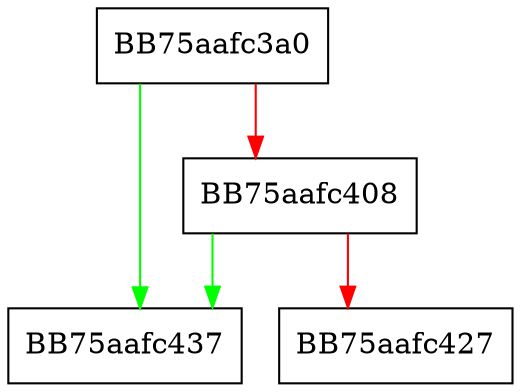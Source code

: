 digraph lua_pe_vm_search {
  node [shape="box"];
  graph [splines=ortho];
  BB75aafc3a0 -> BB75aafc437 [color="green"];
  BB75aafc3a0 -> BB75aafc408 [color="red"];
  BB75aafc408 -> BB75aafc437 [color="green"];
  BB75aafc408 -> BB75aafc427 [color="red"];
}